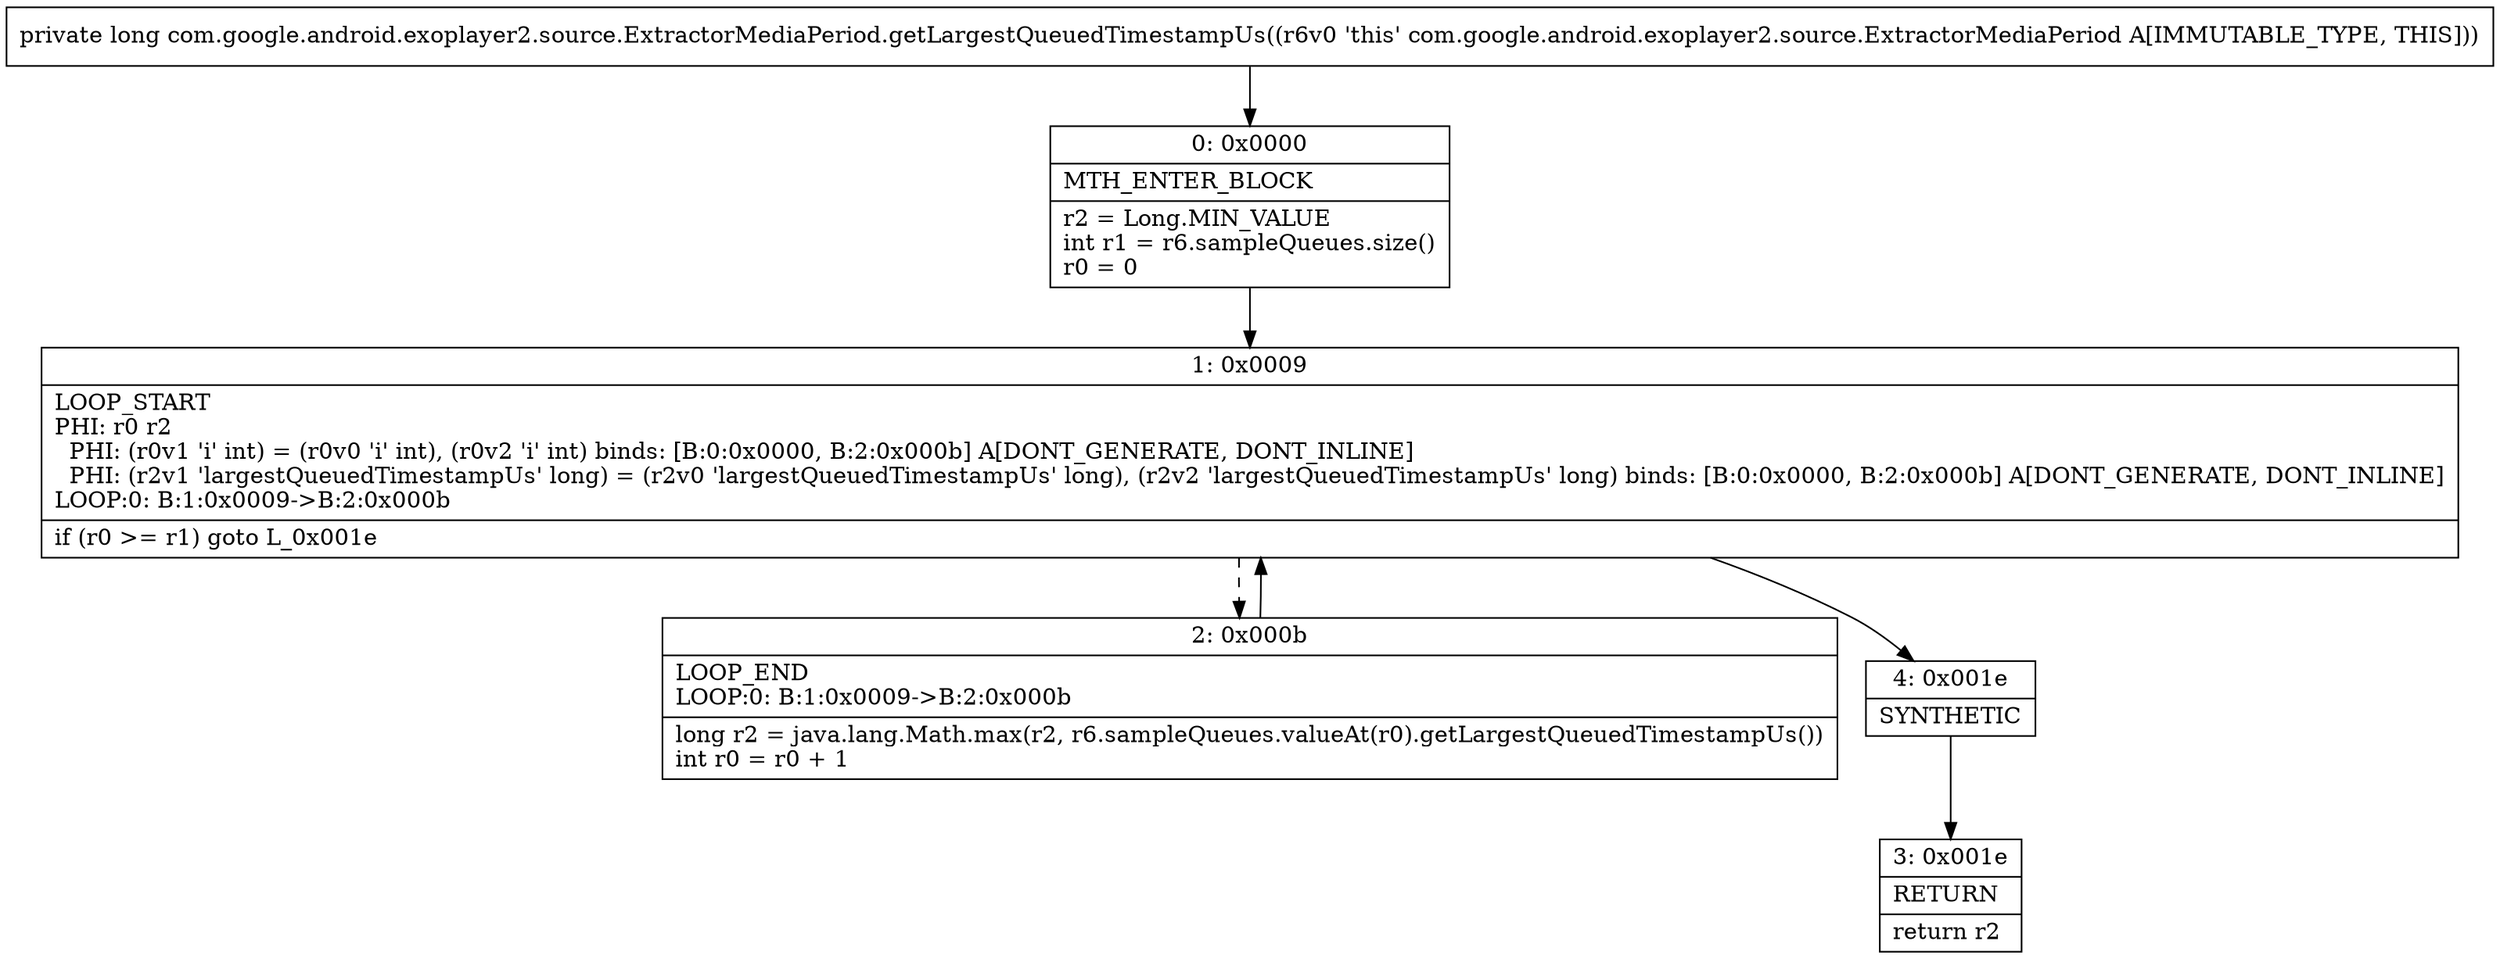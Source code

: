 digraph "CFG forcom.google.android.exoplayer2.source.ExtractorMediaPeriod.getLargestQueuedTimestampUs()J" {
Node_0 [shape=record,label="{0\:\ 0x0000|MTH_ENTER_BLOCK\l|r2 = Long.MIN_VALUE\lint r1 = r6.sampleQueues.size()\lr0 = 0\l}"];
Node_1 [shape=record,label="{1\:\ 0x0009|LOOP_START\lPHI: r0 r2 \l  PHI: (r0v1 'i' int) = (r0v0 'i' int), (r0v2 'i' int) binds: [B:0:0x0000, B:2:0x000b] A[DONT_GENERATE, DONT_INLINE]\l  PHI: (r2v1 'largestQueuedTimestampUs' long) = (r2v0 'largestQueuedTimestampUs' long), (r2v2 'largestQueuedTimestampUs' long) binds: [B:0:0x0000, B:2:0x000b] A[DONT_GENERATE, DONT_INLINE]\lLOOP:0: B:1:0x0009\-\>B:2:0x000b\l|if (r0 \>= r1) goto L_0x001e\l}"];
Node_2 [shape=record,label="{2\:\ 0x000b|LOOP_END\lLOOP:0: B:1:0x0009\-\>B:2:0x000b\l|long r2 = java.lang.Math.max(r2, r6.sampleQueues.valueAt(r0).getLargestQueuedTimestampUs())\lint r0 = r0 + 1\l}"];
Node_3 [shape=record,label="{3\:\ 0x001e|RETURN\l|return r2\l}"];
Node_4 [shape=record,label="{4\:\ 0x001e|SYNTHETIC\l}"];
MethodNode[shape=record,label="{private long com.google.android.exoplayer2.source.ExtractorMediaPeriod.getLargestQueuedTimestampUs((r6v0 'this' com.google.android.exoplayer2.source.ExtractorMediaPeriod A[IMMUTABLE_TYPE, THIS])) }"];
MethodNode -> Node_0;
Node_0 -> Node_1;
Node_1 -> Node_2[style=dashed];
Node_1 -> Node_4;
Node_2 -> Node_1;
Node_4 -> Node_3;
}

